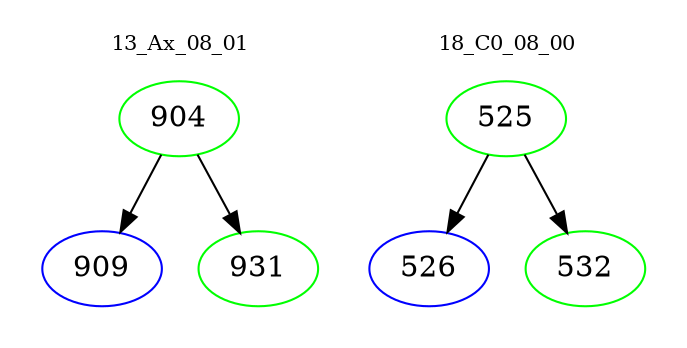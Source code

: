 digraph{
subgraph cluster_0 {
color = white
label = "13_Ax_08_01";
fontsize=10;
T0_904 [label="904", color="green"]
T0_904 -> T0_909 [color="black"]
T0_909 [label="909", color="blue"]
T0_904 -> T0_931 [color="black"]
T0_931 [label="931", color="green"]
}
subgraph cluster_1 {
color = white
label = "18_C0_08_00";
fontsize=10;
T1_525 [label="525", color="green"]
T1_525 -> T1_526 [color="black"]
T1_526 [label="526", color="blue"]
T1_525 -> T1_532 [color="black"]
T1_532 [label="532", color="green"]
}
}
